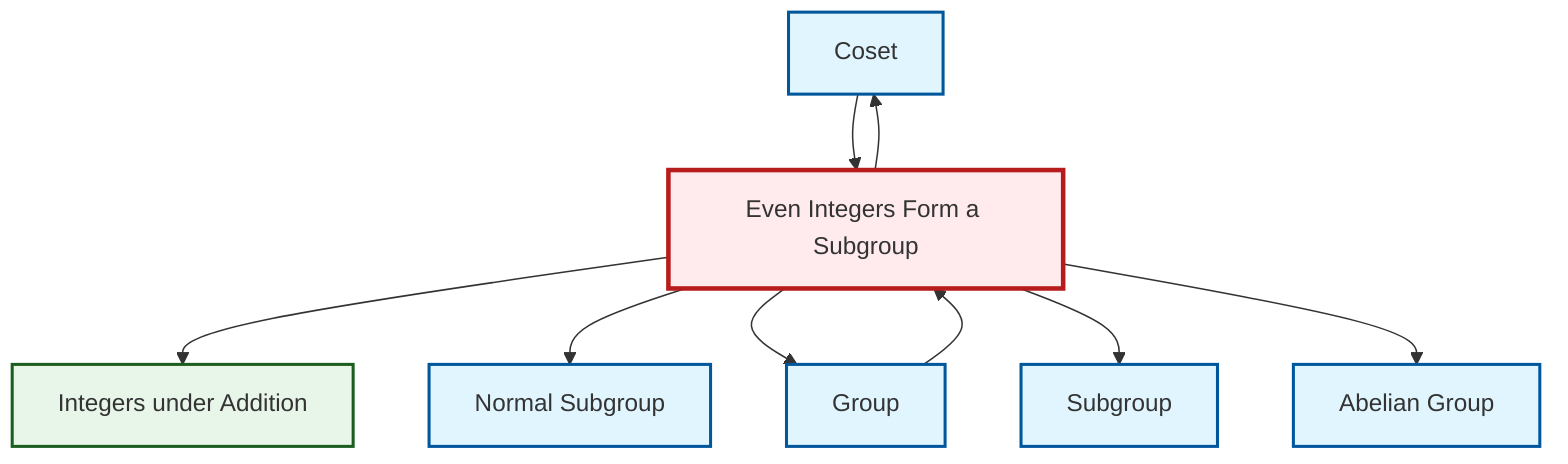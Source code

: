 graph TD
    classDef definition fill:#e1f5fe,stroke:#01579b,stroke-width:2px
    classDef theorem fill:#f3e5f5,stroke:#4a148c,stroke-width:2px
    classDef axiom fill:#fff3e0,stroke:#e65100,stroke-width:2px
    classDef example fill:#e8f5e9,stroke:#1b5e20,stroke-width:2px
    classDef current fill:#ffebee,stroke:#b71c1c,stroke-width:3px
    def-coset["Coset"]:::definition
    def-abelian-group["Abelian Group"]:::definition
    ex-even-integers-subgroup["Even Integers Form a Subgroup"]:::example
    ex-integers-addition["Integers under Addition"]:::example
    def-subgroup["Subgroup"]:::definition
    def-group["Group"]:::definition
    def-normal-subgroup["Normal Subgroup"]:::definition
    def-group --> ex-even-integers-subgroup
    ex-even-integers-subgroup --> ex-integers-addition
    ex-even-integers-subgroup --> def-coset
    ex-even-integers-subgroup --> def-normal-subgroup
    def-coset --> ex-even-integers-subgroup
    ex-even-integers-subgroup --> def-group
    ex-even-integers-subgroup --> def-subgroup
    ex-even-integers-subgroup --> def-abelian-group
    class ex-even-integers-subgroup current